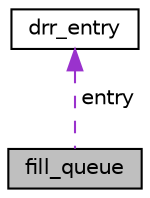 digraph "fill_queue"
{
  edge [fontname="Helvetica",fontsize="10",labelfontname="Helvetica",labelfontsize="10"];
  node [fontname="Helvetica",fontsize="10",shape=record];
  Node1 [label="fill_queue",height=0.2,width=0.4,color="black", fillcolor="grey75", style="filled", fontcolor="black"];
  Node2 -> Node1 [dir="back",color="darkorchid3",fontsize="10",style="dashed",label=" entry" ,fontname="Helvetica"];
  Node2 [label="drr_entry",height=0.2,width=0.4,color="black", fillcolor="white", style="filled",URL="$de/d56/structdrr__entry.html",tooltip="drr entry information "];
}
